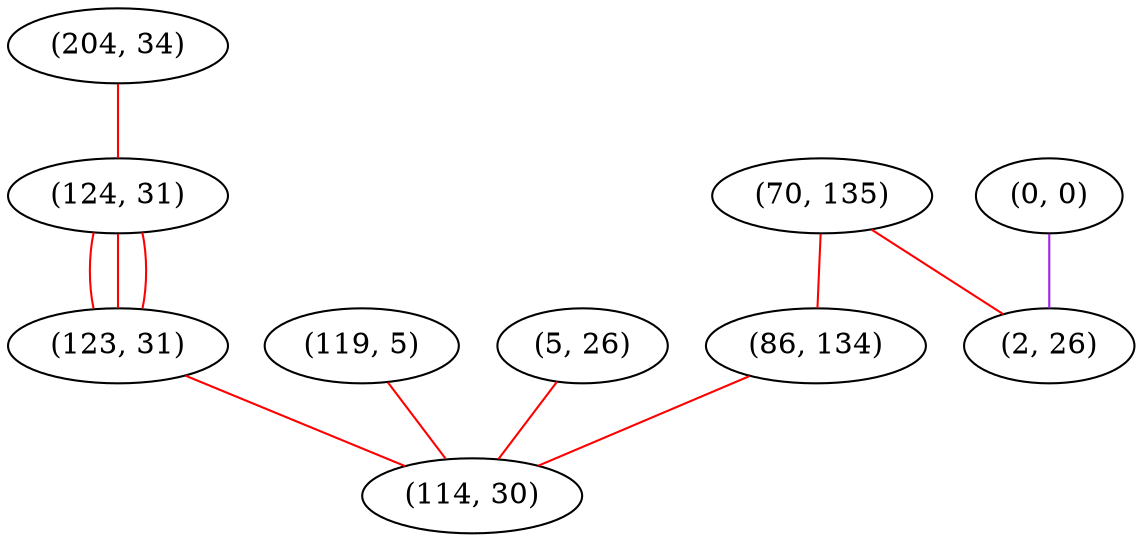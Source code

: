 graph "" {
"(204, 34)";
"(124, 31)";
"(119, 5)";
"(70, 135)";
"(0, 0)";
"(5, 26)";
"(86, 134)";
"(123, 31)";
"(114, 30)";
"(2, 26)";
"(204, 34)" -- "(124, 31)"  [color=red, key=0, weight=1];
"(124, 31)" -- "(123, 31)"  [color=red, key=0, weight=1];
"(124, 31)" -- "(123, 31)"  [color=red, key=1, weight=1];
"(124, 31)" -- "(123, 31)"  [color=red, key=2, weight=1];
"(119, 5)" -- "(114, 30)"  [color=red, key=0, weight=1];
"(70, 135)" -- "(86, 134)"  [color=red, key=0, weight=1];
"(70, 135)" -- "(2, 26)"  [color=red, key=0, weight=1];
"(0, 0)" -- "(2, 26)"  [color=purple, key=0, weight=4];
"(5, 26)" -- "(114, 30)"  [color=red, key=0, weight=1];
"(86, 134)" -- "(114, 30)"  [color=red, key=0, weight=1];
"(123, 31)" -- "(114, 30)"  [color=red, key=0, weight=1];
}
